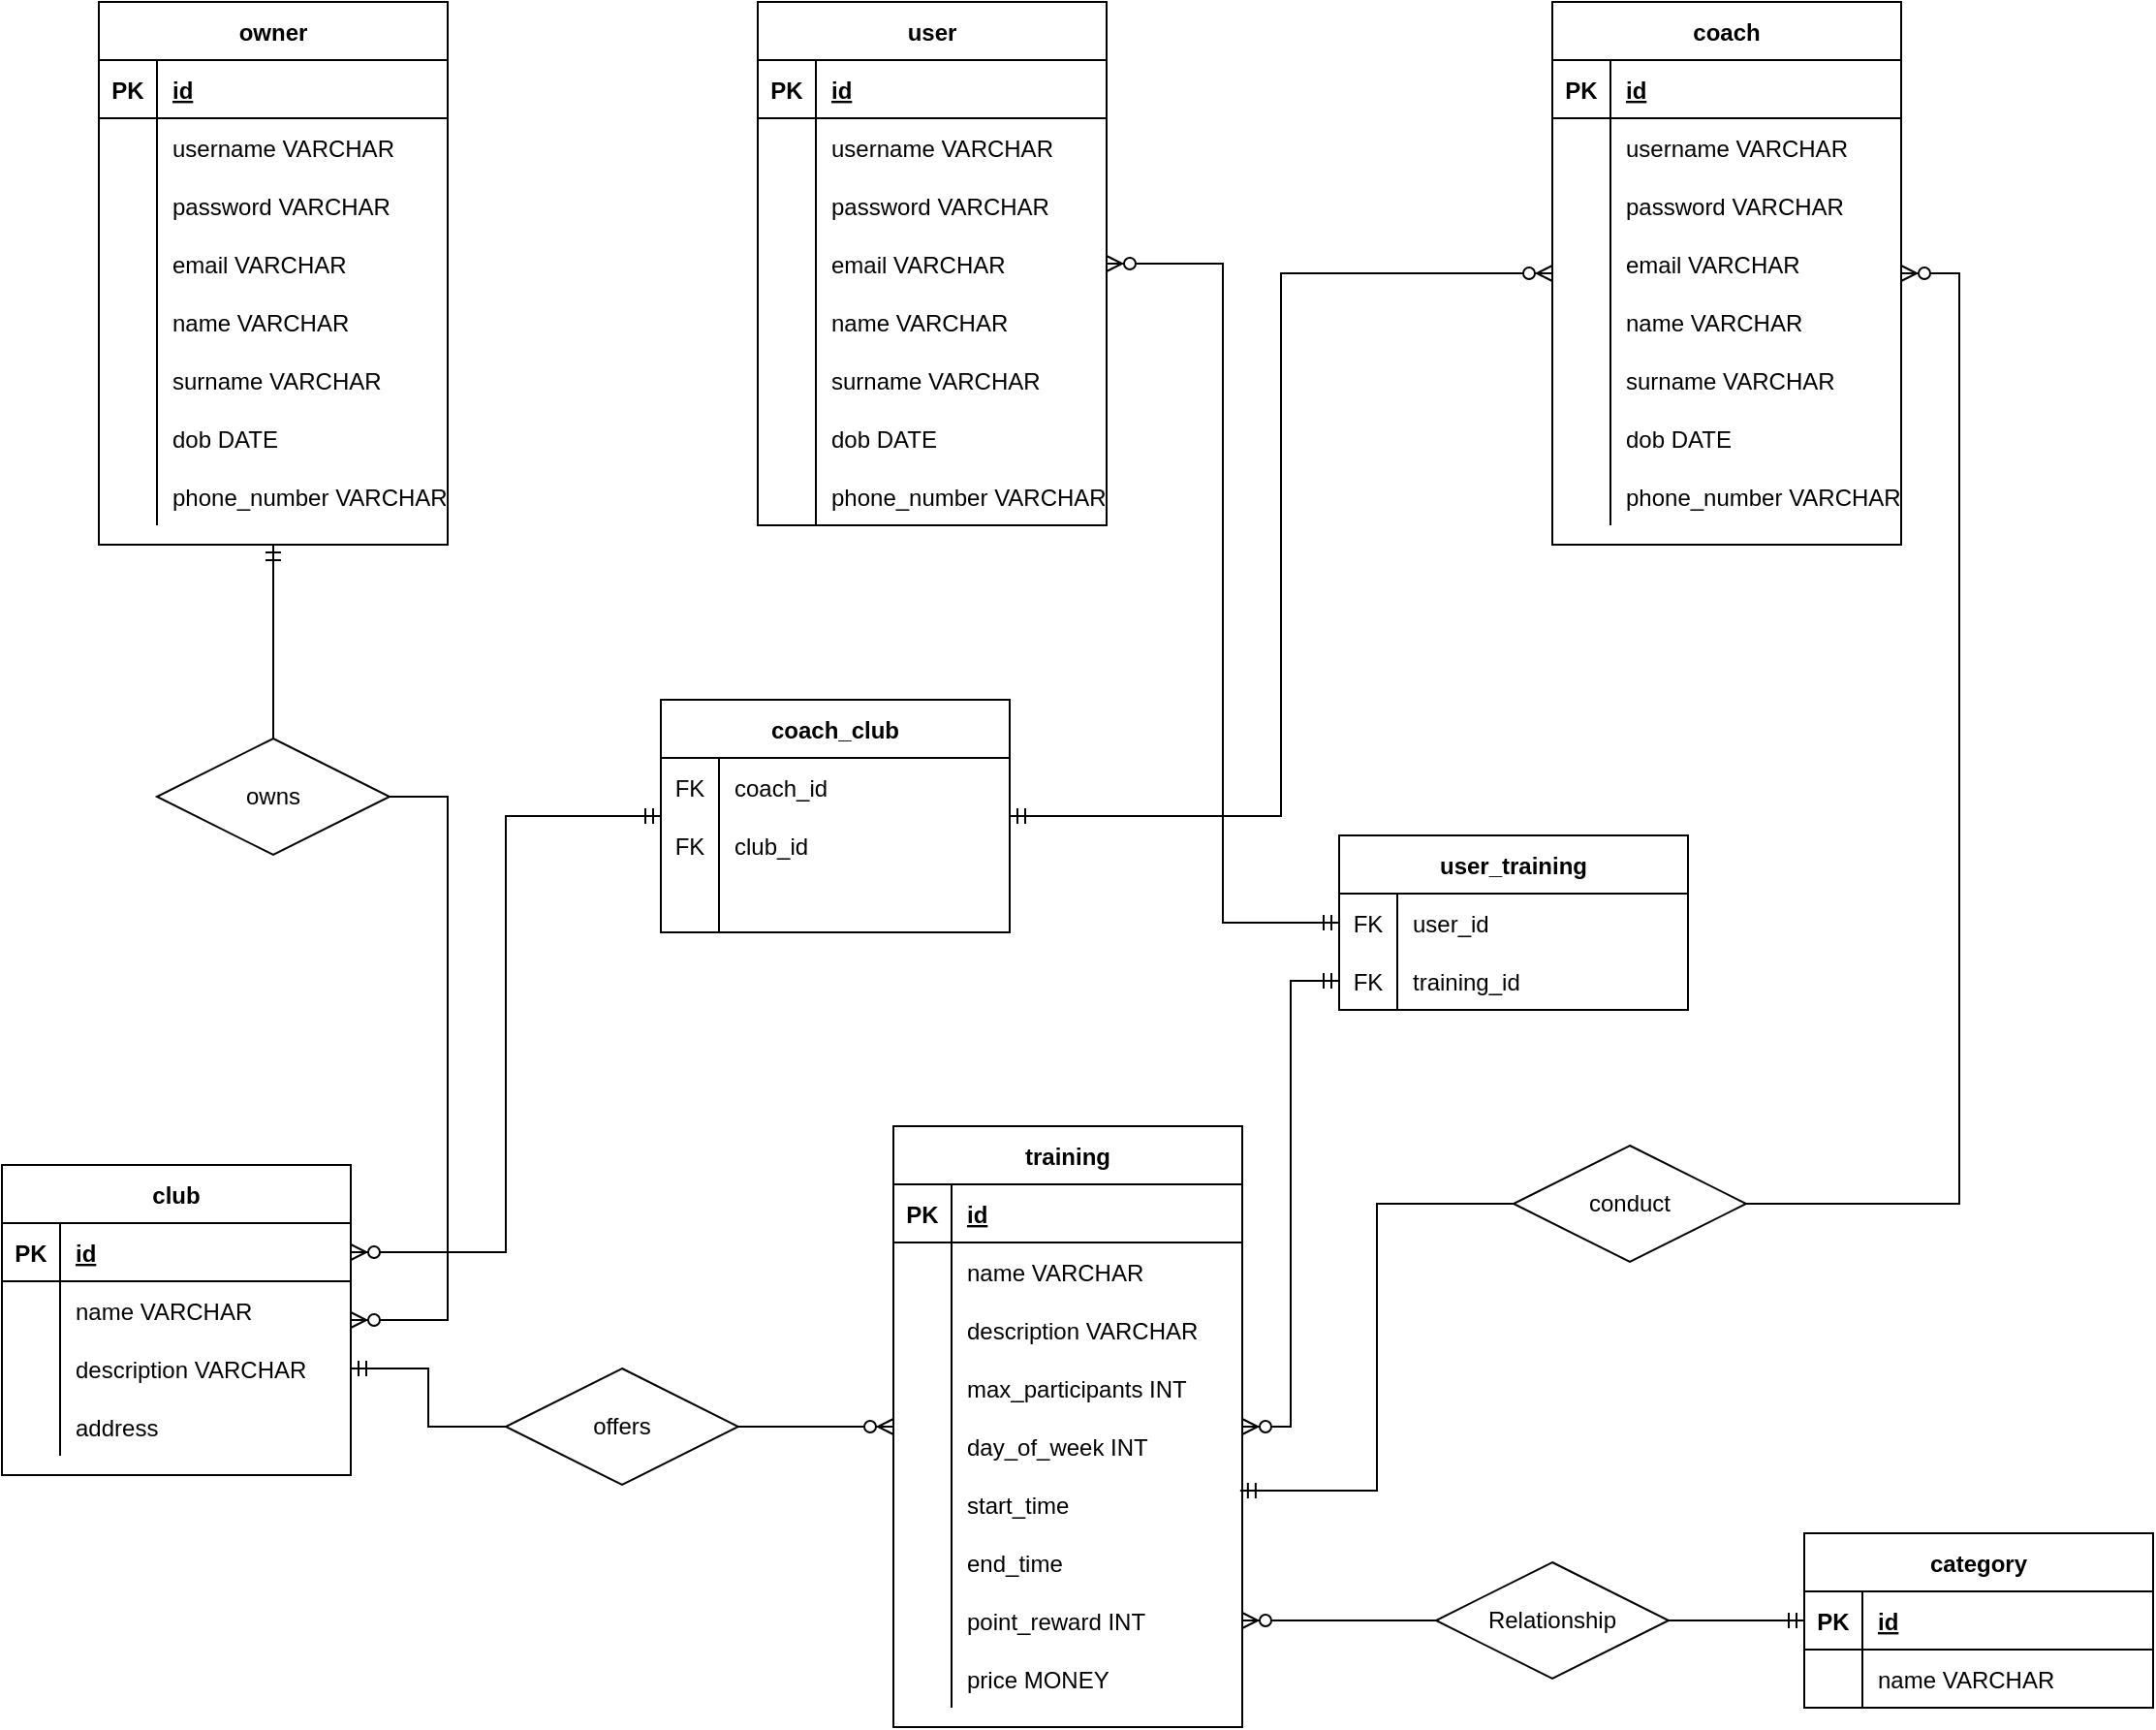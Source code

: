 <mxfile version="15.5.5" type="device"><diagram id="XT_aoFyFNikV9Ym1wOa2" name="Page-1"><mxGraphModel dx="1360" dy="777" grid="1" gridSize="10" guides="1" tooltips="1" connect="1" arrows="1" fold="1" page="1" pageScale="1" pageWidth="850" pageHeight="1100" math="0" shadow="0"><root><mxCell id="0"/><mxCell id="1" parent="0"/><mxCell id="gc47F3q2w0iBrXk4MDJG-104" value="owner" style="shape=table;startSize=30;container=1;collapsible=1;childLayout=tableLayout;fixedRows=1;rowLines=0;fontStyle=1;align=center;resizeLast=1;" parent="1" vertex="1"><mxGeometry x="190" y="100" width="180" height="280" as="geometry"/></mxCell><mxCell id="gc47F3q2w0iBrXk4MDJG-105" value="" style="shape=partialRectangle;collapsible=0;dropTarget=0;pointerEvents=0;fillColor=none;top=0;left=0;bottom=1;right=0;points=[[0,0.5],[1,0.5]];portConstraint=eastwest;" parent="gc47F3q2w0iBrXk4MDJG-104" vertex="1"><mxGeometry y="30" width="180" height="30" as="geometry"/></mxCell><mxCell id="gc47F3q2w0iBrXk4MDJG-106" value="PK" style="shape=partialRectangle;connectable=0;fillColor=none;top=0;left=0;bottom=0;right=0;fontStyle=1;overflow=hidden;" parent="gc47F3q2w0iBrXk4MDJG-105" vertex="1"><mxGeometry width="30" height="30" as="geometry"><mxRectangle width="30" height="30" as="alternateBounds"/></mxGeometry></mxCell><mxCell id="gc47F3q2w0iBrXk4MDJG-107" value="id" style="shape=partialRectangle;connectable=0;fillColor=none;top=0;left=0;bottom=0;right=0;align=left;spacingLeft=6;fontStyle=5;overflow=hidden;" parent="gc47F3q2w0iBrXk4MDJG-105" vertex="1"><mxGeometry x="30" width="150" height="30" as="geometry"><mxRectangle width="150" height="30" as="alternateBounds"/></mxGeometry></mxCell><mxCell id="gc47F3q2w0iBrXk4MDJG-108" value="" style="shape=partialRectangle;collapsible=0;dropTarget=0;pointerEvents=0;fillColor=none;top=0;left=0;bottom=0;right=0;points=[[0,0.5],[1,0.5]];portConstraint=eastwest;" parent="gc47F3q2w0iBrXk4MDJG-104" vertex="1"><mxGeometry y="60" width="180" height="30" as="geometry"/></mxCell><mxCell id="gc47F3q2w0iBrXk4MDJG-109" value="" style="shape=partialRectangle;connectable=0;fillColor=none;top=0;left=0;bottom=0;right=0;editable=1;overflow=hidden;" parent="gc47F3q2w0iBrXk4MDJG-108" vertex="1"><mxGeometry width="30" height="30" as="geometry"><mxRectangle width="30" height="30" as="alternateBounds"/></mxGeometry></mxCell><mxCell id="gc47F3q2w0iBrXk4MDJG-110" value="username VARCHAR" style="shape=partialRectangle;connectable=0;fillColor=none;top=0;left=0;bottom=0;right=0;align=left;spacingLeft=6;overflow=hidden;" parent="gc47F3q2w0iBrXk4MDJG-108" vertex="1"><mxGeometry x="30" width="150" height="30" as="geometry"><mxRectangle width="150" height="30" as="alternateBounds"/></mxGeometry></mxCell><mxCell id="gc47F3q2w0iBrXk4MDJG-111" value="" style="shape=partialRectangle;collapsible=0;dropTarget=0;pointerEvents=0;fillColor=none;top=0;left=0;bottom=0;right=0;points=[[0,0.5],[1,0.5]];portConstraint=eastwest;" parent="gc47F3q2w0iBrXk4MDJG-104" vertex="1"><mxGeometry y="90" width="180" height="30" as="geometry"/></mxCell><mxCell id="gc47F3q2w0iBrXk4MDJG-112" value="" style="shape=partialRectangle;connectable=0;fillColor=none;top=0;left=0;bottom=0;right=0;editable=1;overflow=hidden;" parent="gc47F3q2w0iBrXk4MDJG-111" vertex="1"><mxGeometry width="30" height="30" as="geometry"><mxRectangle width="30" height="30" as="alternateBounds"/></mxGeometry></mxCell><mxCell id="gc47F3q2w0iBrXk4MDJG-113" value="password VARCHAR" style="shape=partialRectangle;connectable=0;fillColor=none;top=0;left=0;bottom=0;right=0;align=left;spacingLeft=6;overflow=hidden;" parent="gc47F3q2w0iBrXk4MDJG-111" vertex="1"><mxGeometry x="30" width="150" height="30" as="geometry"><mxRectangle width="150" height="30" as="alternateBounds"/></mxGeometry></mxCell><mxCell id="gc47F3q2w0iBrXk4MDJG-114" value="" style="shape=partialRectangle;collapsible=0;dropTarget=0;pointerEvents=0;fillColor=none;top=0;left=0;bottom=0;right=0;points=[[0,0.5],[1,0.5]];portConstraint=eastwest;" parent="gc47F3q2w0iBrXk4MDJG-104" vertex="1"><mxGeometry y="120" width="180" height="30" as="geometry"/></mxCell><mxCell id="gc47F3q2w0iBrXk4MDJG-115" value="" style="shape=partialRectangle;connectable=0;fillColor=none;top=0;left=0;bottom=0;right=0;editable=1;overflow=hidden;" parent="gc47F3q2w0iBrXk4MDJG-114" vertex="1"><mxGeometry width="30" height="30" as="geometry"><mxRectangle width="30" height="30" as="alternateBounds"/></mxGeometry></mxCell><mxCell id="gc47F3q2w0iBrXk4MDJG-116" value="email VARCHAR" style="shape=partialRectangle;connectable=0;fillColor=none;top=0;left=0;bottom=0;right=0;align=left;spacingLeft=6;overflow=hidden;" parent="gc47F3q2w0iBrXk4MDJG-114" vertex="1"><mxGeometry x="30" width="150" height="30" as="geometry"><mxRectangle width="150" height="30" as="alternateBounds"/></mxGeometry></mxCell><mxCell id="gc47F3q2w0iBrXk4MDJG-121" style="shape=partialRectangle;collapsible=0;dropTarget=0;pointerEvents=0;fillColor=none;top=0;left=0;bottom=0;right=0;points=[[0,0.5],[1,0.5]];portConstraint=eastwest;" parent="gc47F3q2w0iBrXk4MDJG-104" vertex="1"><mxGeometry y="150" width="180" height="30" as="geometry"/></mxCell><mxCell id="gc47F3q2w0iBrXk4MDJG-122" style="shape=partialRectangle;connectable=0;fillColor=none;top=0;left=0;bottom=0;right=0;editable=1;overflow=hidden;" parent="gc47F3q2w0iBrXk4MDJG-121" vertex="1"><mxGeometry width="30" height="30" as="geometry"><mxRectangle width="30" height="30" as="alternateBounds"/></mxGeometry></mxCell><mxCell id="gc47F3q2w0iBrXk4MDJG-123" value="name VARCHAR" style="shape=partialRectangle;connectable=0;fillColor=none;top=0;left=0;bottom=0;right=0;align=left;spacingLeft=6;overflow=hidden;" parent="gc47F3q2w0iBrXk4MDJG-121" vertex="1"><mxGeometry x="30" width="150" height="30" as="geometry"><mxRectangle width="150" height="30" as="alternateBounds"/></mxGeometry></mxCell><mxCell id="gc47F3q2w0iBrXk4MDJG-124" style="shape=partialRectangle;collapsible=0;dropTarget=0;pointerEvents=0;fillColor=none;top=0;left=0;bottom=0;right=0;points=[[0,0.5],[1,0.5]];portConstraint=eastwest;" parent="gc47F3q2w0iBrXk4MDJG-104" vertex="1"><mxGeometry y="180" width="180" height="30" as="geometry"/></mxCell><mxCell id="gc47F3q2w0iBrXk4MDJG-125" style="shape=partialRectangle;connectable=0;fillColor=none;top=0;left=0;bottom=0;right=0;editable=1;overflow=hidden;" parent="gc47F3q2w0iBrXk4MDJG-124" vertex="1"><mxGeometry width="30" height="30" as="geometry"><mxRectangle width="30" height="30" as="alternateBounds"/></mxGeometry></mxCell><mxCell id="gc47F3q2w0iBrXk4MDJG-126" value="surname VARCHAR" style="shape=partialRectangle;connectable=0;fillColor=none;top=0;left=0;bottom=0;right=0;align=left;spacingLeft=6;overflow=hidden;" parent="gc47F3q2w0iBrXk4MDJG-124" vertex="1"><mxGeometry x="30" width="150" height="30" as="geometry"><mxRectangle width="150" height="30" as="alternateBounds"/></mxGeometry></mxCell><mxCell id="gc47F3q2w0iBrXk4MDJG-127" style="shape=partialRectangle;collapsible=0;dropTarget=0;pointerEvents=0;fillColor=none;top=0;left=0;bottom=0;right=0;points=[[0,0.5],[1,0.5]];portConstraint=eastwest;" parent="gc47F3q2w0iBrXk4MDJG-104" vertex="1"><mxGeometry y="210" width="180" height="30" as="geometry"/></mxCell><mxCell id="gc47F3q2w0iBrXk4MDJG-128" style="shape=partialRectangle;connectable=0;fillColor=none;top=0;left=0;bottom=0;right=0;editable=1;overflow=hidden;" parent="gc47F3q2w0iBrXk4MDJG-127" vertex="1"><mxGeometry width="30" height="30" as="geometry"><mxRectangle width="30" height="30" as="alternateBounds"/></mxGeometry></mxCell><mxCell id="gc47F3q2w0iBrXk4MDJG-129" value="dob DATE" style="shape=partialRectangle;connectable=0;fillColor=none;top=0;left=0;bottom=0;right=0;align=left;spacingLeft=6;overflow=hidden;" parent="gc47F3q2w0iBrXk4MDJG-127" vertex="1"><mxGeometry x="30" width="150" height="30" as="geometry"><mxRectangle width="150" height="30" as="alternateBounds"/></mxGeometry></mxCell><mxCell id="gc47F3q2w0iBrXk4MDJG-130" style="shape=partialRectangle;collapsible=0;dropTarget=0;pointerEvents=0;fillColor=none;top=0;left=0;bottom=0;right=0;points=[[0,0.5],[1,0.5]];portConstraint=eastwest;" parent="gc47F3q2w0iBrXk4MDJG-104" vertex="1"><mxGeometry y="240" width="180" height="30" as="geometry"/></mxCell><mxCell id="gc47F3q2w0iBrXk4MDJG-131" style="shape=partialRectangle;connectable=0;fillColor=none;top=0;left=0;bottom=0;right=0;editable=1;overflow=hidden;" parent="gc47F3q2w0iBrXk4MDJG-130" vertex="1"><mxGeometry width="30" height="30" as="geometry"><mxRectangle width="30" height="30" as="alternateBounds"/></mxGeometry></mxCell><mxCell id="gc47F3q2w0iBrXk4MDJG-132" value="phone_number VARCHAR" style="shape=partialRectangle;connectable=0;fillColor=none;top=0;left=0;bottom=0;right=0;align=left;spacingLeft=6;overflow=hidden;" parent="gc47F3q2w0iBrXk4MDJG-130" vertex="1"><mxGeometry x="30" width="150" height="30" as="geometry"><mxRectangle width="150" height="30" as="alternateBounds"/></mxGeometry></mxCell><mxCell id="gc47F3q2w0iBrXk4MDJG-133" value="user" style="shape=table;startSize=30;container=1;collapsible=1;childLayout=tableLayout;fixedRows=1;rowLines=0;fontStyle=1;align=center;resizeLast=1;" parent="1" vertex="1"><mxGeometry x="530" y="100" width="180" height="270" as="geometry"/></mxCell><mxCell id="gc47F3q2w0iBrXk4MDJG-134" value="" style="shape=partialRectangle;collapsible=0;dropTarget=0;pointerEvents=0;fillColor=none;top=0;left=0;bottom=1;right=0;points=[[0,0.5],[1,0.5]];portConstraint=eastwest;" parent="gc47F3q2w0iBrXk4MDJG-133" vertex="1"><mxGeometry y="30" width="180" height="30" as="geometry"/></mxCell><mxCell id="gc47F3q2w0iBrXk4MDJG-135" value="PK" style="shape=partialRectangle;connectable=0;fillColor=none;top=0;left=0;bottom=0;right=0;fontStyle=1;overflow=hidden;" parent="gc47F3q2w0iBrXk4MDJG-134" vertex="1"><mxGeometry width="30" height="30" as="geometry"><mxRectangle width="30" height="30" as="alternateBounds"/></mxGeometry></mxCell><mxCell id="gc47F3q2w0iBrXk4MDJG-136" value="id" style="shape=partialRectangle;connectable=0;fillColor=none;top=0;left=0;bottom=0;right=0;align=left;spacingLeft=6;fontStyle=5;overflow=hidden;" parent="gc47F3q2w0iBrXk4MDJG-134" vertex="1"><mxGeometry x="30" width="150" height="30" as="geometry"><mxRectangle width="150" height="30" as="alternateBounds"/></mxGeometry></mxCell><mxCell id="gc47F3q2w0iBrXk4MDJG-137" value="" style="shape=partialRectangle;collapsible=0;dropTarget=0;pointerEvents=0;fillColor=none;top=0;left=0;bottom=0;right=0;points=[[0,0.5],[1,0.5]];portConstraint=eastwest;" parent="gc47F3q2w0iBrXk4MDJG-133" vertex="1"><mxGeometry y="60" width="180" height="30" as="geometry"/></mxCell><mxCell id="gc47F3q2w0iBrXk4MDJG-138" value="" style="shape=partialRectangle;connectable=0;fillColor=none;top=0;left=0;bottom=0;right=0;editable=1;overflow=hidden;" parent="gc47F3q2w0iBrXk4MDJG-137" vertex="1"><mxGeometry width="30" height="30" as="geometry"><mxRectangle width="30" height="30" as="alternateBounds"/></mxGeometry></mxCell><mxCell id="gc47F3q2w0iBrXk4MDJG-139" value="username VARCHAR" style="shape=partialRectangle;connectable=0;fillColor=none;top=0;left=0;bottom=0;right=0;align=left;spacingLeft=6;overflow=hidden;" parent="gc47F3q2w0iBrXk4MDJG-137" vertex="1"><mxGeometry x="30" width="150" height="30" as="geometry"><mxRectangle width="150" height="30" as="alternateBounds"/></mxGeometry></mxCell><mxCell id="gc47F3q2w0iBrXk4MDJG-140" value="" style="shape=partialRectangle;collapsible=0;dropTarget=0;pointerEvents=0;fillColor=none;top=0;left=0;bottom=0;right=0;points=[[0,0.5],[1,0.5]];portConstraint=eastwest;" parent="gc47F3q2w0iBrXk4MDJG-133" vertex="1"><mxGeometry y="90" width="180" height="30" as="geometry"/></mxCell><mxCell id="gc47F3q2w0iBrXk4MDJG-141" value="" style="shape=partialRectangle;connectable=0;fillColor=none;top=0;left=0;bottom=0;right=0;editable=1;overflow=hidden;" parent="gc47F3q2w0iBrXk4MDJG-140" vertex="1"><mxGeometry width="30" height="30" as="geometry"><mxRectangle width="30" height="30" as="alternateBounds"/></mxGeometry></mxCell><mxCell id="gc47F3q2w0iBrXk4MDJG-142" value="password VARCHAR" style="shape=partialRectangle;connectable=0;fillColor=none;top=0;left=0;bottom=0;right=0;align=left;spacingLeft=6;overflow=hidden;" parent="gc47F3q2w0iBrXk4MDJG-140" vertex="1"><mxGeometry x="30" width="150" height="30" as="geometry"><mxRectangle width="150" height="30" as="alternateBounds"/></mxGeometry></mxCell><mxCell id="gc47F3q2w0iBrXk4MDJG-143" value="" style="shape=partialRectangle;collapsible=0;dropTarget=0;pointerEvents=0;fillColor=none;top=0;left=0;bottom=0;right=0;points=[[0,0.5],[1,0.5]];portConstraint=eastwest;" parent="gc47F3q2w0iBrXk4MDJG-133" vertex="1"><mxGeometry y="120" width="180" height="30" as="geometry"/></mxCell><mxCell id="gc47F3q2w0iBrXk4MDJG-144" value="" style="shape=partialRectangle;connectable=0;fillColor=none;top=0;left=0;bottom=0;right=0;editable=1;overflow=hidden;" parent="gc47F3q2w0iBrXk4MDJG-143" vertex="1"><mxGeometry width="30" height="30" as="geometry"><mxRectangle width="30" height="30" as="alternateBounds"/></mxGeometry></mxCell><mxCell id="gc47F3q2w0iBrXk4MDJG-145" value="email VARCHAR" style="shape=partialRectangle;connectable=0;fillColor=none;top=0;left=0;bottom=0;right=0;align=left;spacingLeft=6;overflow=hidden;" parent="gc47F3q2w0iBrXk4MDJG-143" vertex="1"><mxGeometry x="30" width="150" height="30" as="geometry"><mxRectangle width="150" height="30" as="alternateBounds"/></mxGeometry></mxCell><mxCell id="gc47F3q2w0iBrXk4MDJG-146" style="shape=partialRectangle;collapsible=0;dropTarget=0;pointerEvents=0;fillColor=none;top=0;left=0;bottom=0;right=0;points=[[0,0.5],[1,0.5]];portConstraint=eastwest;" parent="gc47F3q2w0iBrXk4MDJG-133" vertex="1"><mxGeometry y="150" width="180" height="30" as="geometry"/></mxCell><mxCell id="gc47F3q2w0iBrXk4MDJG-147" style="shape=partialRectangle;connectable=0;fillColor=none;top=0;left=0;bottom=0;right=0;editable=1;overflow=hidden;" parent="gc47F3q2w0iBrXk4MDJG-146" vertex="1"><mxGeometry width="30" height="30" as="geometry"><mxRectangle width="30" height="30" as="alternateBounds"/></mxGeometry></mxCell><mxCell id="gc47F3q2w0iBrXk4MDJG-148" value="name VARCHAR" style="shape=partialRectangle;connectable=0;fillColor=none;top=0;left=0;bottom=0;right=0;align=left;spacingLeft=6;overflow=hidden;" parent="gc47F3q2w0iBrXk4MDJG-146" vertex="1"><mxGeometry x="30" width="150" height="30" as="geometry"><mxRectangle width="150" height="30" as="alternateBounds"/></mxGeometry></mxCell><mxCell id="gc47F3q2w0iBrXk4MDJG-149" style="shape=partialRectangle;collapsible=0;dropTarget=0;pointerEvents=0;fillColor=none;top=0;left=0;bottom=0;right=0;points=[[0,0.5],[1,0.5]];portConstraint=eastwest;" parent="gc47F3q2w0iBrXk4MDJG-133" vertex="1"><mxGeometry y="180" width="180" height="30" as="geometry"/></mxCell><mxCell id="gc47F3q2w0iBrXk4MDJG-150" style="shape=partialRectangle;connectable=0;fillColor=none;top=0;left=0;bottom=0;right=0;editable=1;overflow=hidden;" parent="gc47F3q2w0iBrXk4MDJG-149" vertex="1"><mxGeometry width="30" height="30" as="geometry"><mxRectangle width="30" height="30" as="alternateBounds"/></mxGeometry></mxCell><mxCell id="gc47F3q2w0iBrXk4MDJG-151" value="surname VARCHAR" style="shape=partialRectangle;connectable=0;fillColor=none;top=0;left=0;bottom=0;right=0;align=left;spacingLeft=6;overflow=hidden;" parent="gc47F3q2w0iBrXk4MDJG-149" vertex="1"><mxGeometry x="30" width="150" height="30" as="geometry"><mxRectangle width="150" height="30" as="alternateBounds"/></mxGeometry></mxCell><mxCell id="gc47F3q2w0iBrXk4MDJG-152" style="shape=partialRectangle;collapsible=0;dropTarget=0;pointerEvents=0;fillColor=none;top=0;left=0;bottom=0;right=0;points=[[0,0.5],[1,0.5]];portConstraint=eastwest;" parent="gc47F3q2w0iBrXk4MDJG-133" vertex="1"><mxGeometry y="210" width="180" height="30" as="geometry"/></mxCell><mxCell id="gc47F3q2w0iBrXk4MDJG-153" style="shape=partialRectangle;connectable=0;fillColor=none;top=0;left=0;bottom=0;right=0;editable=1;overflow=hidden;" parent="gc47F3q2w0iBrXk4MDJG-152" vertex="1"><mxGeometry width="30" height="30" as="geometry"><mxRectangle width="30" height="30" as="alternateBounds"/></mxGeometry></mxCell><mxCell id="gc47F3q2w0iBrXk4MDJG-154" value="dob DATE" style="shape=partialRectangle;connectable=0;fillColor=none;top=0;left=0;bottom=0;right=0;align=left;spacingLeft=6;overflow=hidden;" parent="gc47F3q2w0iBrXk4MDJG-152" vertex="1"><mxGeometry x="30" width="150" height="30" as="geometry"><mxRectangle width="150" height="30" as="alternateBounds"/></mxGeometry></mxCell><mxCell id="gc47F3q2w0iBrXk4MDJG-155" style="shape=partialRectangle;collapsible=0;dropTarget=0;pointerEvents=0;fillColor=none;top=0;left=0;bottom=0;right=0;points=[[0,0.5],[1,0.5]];portConstraint=eastwest;" parent="gc47F3q2w0iBrXk4MDJG-133" vertex="1"><mxGeometry y="240" width="180" height="30" as="geometry"/></mxCell><mxCell id="gc47F3q2w0iBrXk4MDJG-156" style="shape=partialRectangle;connectable=0;fillColor=none;top=0;left=0;bottom=0;right=0;editable=1;overflow=hidden;" parent="gc47F3q2w0iBrXk4MDJG-155" vertex="1"><mxGeometry width="30" height="30" as="geometry"><mxRectangle width="30" height="30" as="alternateBounds"/></mxGeometry></mxCell><mxCell id="gc47F3q2w0iBrXk4MDJG-157" value="phone_number VARCHAR" style="shape=partialRectangle;connectable=0;fillColor=none;top=0;left=0;bottom=0;right=0;align=left;spacingLeft=6;overflow=hidden;" parent="gc47F3q2w0iBrXk4MDJG-155" vertex="1"><mxGeometry x="30" width="150" height="30" as="geometry"><mxRectangle width="150" height="30" as="alternateBounds"/></mxGeometry></mxCell><mxCell id="gc47F3q2w0iBrXk4MDJG-158" value="coach" style="shape=table;startSize=30;container=1;collapsible=1;childLayout=tableLayout;fixedRows=1;rowLines=0;fontStyle=1;align=center;resizeLast=1;" parent="1" vertex="1"><mxGeometry x="940" y="100" width="180" height="280" as="geometry"/></mxCell><mxCell id="gc47F3q2w0iBrXk4MDJG-159" value="" style="shape=partialRectangle;collapsible=0;dropTarget=0;pointerEvents=0;fillColor=none;top=0;left=0;bottom=1;right=0;points=[[0,0.5],[1,0.5]];portConstraint=eastwest;" parent="gc47F3q2w0iBrXk4MDJG-158" vertex="1"><mxGeometry y="30" width="180" height="30" as="geometry"/></mxCell><mxCell id="gc47F3q2w0iBrXk4MDJG-160" value="PK" style="shape=partialRectangle;connectable=0;fillColor=none;top=0;left=0;bottom=0;right=0;fontStyle=1;overflow=hidden;" parent="gc47F3q2w0iBrXk4MDJG-159" vertex="1"><mxGeometry width="30" height="30" as="geometry"><mxRectangle width="30" height="30" as="alternateBounds"/></mxGeometry></mxCell><mxCell id="gc47F3q2w0iBrXk4MDJG-161" value="id" style="shape=partialRectangle;connectable=0;fillColor=none;top=0;left=0;bottom=0;right=0;align=left;spacingLeft=6;fontStyle=5;overflow=hidden;" parent="gc47F3q2w0iBrXk4MDJG-159" vertex="1"><mxGeometry x="30" width="150" height="30" as="geometry"><mxRectangle width="150" height="30" as="alternateBounds"/></mxGeometry></mxCell><mxCell id="gc47F3q2w0iBrXk4MDJG-162" value="" style="shape=partialRectangle;collapsible=0;dropTarget=0;pointerEvents=0;fillColor=none;top=0;left=0;bottom=0;right=0;points=[[0,0.5],[1,0.5]];portConstraint=eastwest;" parent="gc47F3q2w0iBrXk4MDJG-158" vertex="1"><mxGeometry y="60" width="180" height="30" as="geometry"/></mxCell><mxCell id="gc47F3q2w0iBrXk4MDJG-163" value="" style="shape=partialRectangle;connectable=0;fillColor=none;top=0;left=0;bottom=0;right=0;editable=1;overflow=hidden;" parent="gc47F3q2w0iBrXk4MDJG-162" vertex="1"><mxGeometry width="30" height="30" as="geometry"><mxRectangle width="30" height="30" as="alternateBounds"/></mxGeometry></mxCell><mxCell id="gc47F3q2w0iBrXk4MDJG-164" value="username VARCHAR" style="shape=partialRectangle;connectable=0;fillColor=none;top=0;left=0;bottom=0;right=0;align=left;spacingLeft=6;overflow=hidden;" parent="gc47F3q2w0iBrXk4MDJG-162" vertex="1"><mxGeometry x="30" width="150" height="30" as="geometry"><mxRectangle width="150" height="30" as="alternateBounds"/></mxGeometry></mxCell><mxCell id="gc47F3q2w0iBrXk4MDJG-165" value="" style="shape=partialRectangle;collapsible=0;dropTarget=0;pointerEvents=0;fillColor=none;top=0;left=0;bottom=0;right=0;points=[[0,0.5],[1,0.5]];portConstraint=eastwest;" parent="gc47F3q2w0iBrXk4MDJG-158" vertex="1"><mxGeometry y="90" width="180" height="30" as="geometry"/></mxCell><mxCell id="gc47F3q2w0iBrXk4MDJG-166" value="" style="shape=partialRectangle;connectable=0;fillColor=none;top=0;left=0;bottom=0;right=0;editable=1;overflow=hidden;" parent="gc47F3q2w0iBrXk4MDJG-165" vertex="1"><mxGeometry width="30" height="30" as="geometry"><mxRectangle width="30" height="30" as="alternateBounds"/></mxGeometry></mxCell><mxCell id="gc47F3q2w0iBrXk4MDJG-167" value="password VARCHAR" style="shape=partialRectangle;connectable=0;fillColor=none;top=0;left=0;bottom=0;right=0;align=left;spacingLeft=6;overflow=hidden;" parent="gc47F3q2w0iBrXk4MDJG-165" vertex="1"><mxGeometry x="30" width="150" height="30" as="geometry"><mxRectangle width="150" height="30" as="alternateBounds"/></mxGeometry></mxCell><mxCell id="gc47F3q2w0iBrXk4MDJG-168" value="" style="shape=partialRectangle;collapsible=0;dropTarget=0;pointerEvents=0;fillColor=none;top=0;left=0;bottom=0;right=0;points=[[0,0.5],[1,0.5]];portConstraint=eastwest;" parent="gc47F3q2w0iBrXk4MDJG-158" vertex="1"><mxGeometry y="120" width="180" height="30" as="geometry"/></mxCell><mxCell id="gc47F3q2w0iBrXk4MDJG-169" value="" style="shape=partialRectangle;connectable=0;fillColor=none;top=0;left=0;bottom=0;right=0;editable=1;overflow=hidden;" parent="gc47F3q2w0iBrXk4MDJG-168" vertex="1"><mxGeometry width="30" height="30" as="geometry"><mxRectangle width="30" height="30" as="alternateBounds"/></mxGeometry></mxCell><mxCell id="gc47F3q2w0iBrXk4MDJG-170" value="email VARCHAR" style="shape=partialRectangle;connectable=0;fillColor=none;top=0;left=0;bottom=0;right=0;align=left;spacingLeft=6;overflow=hidden;" parent="gc47F3q2w0iBrXk4MDJG-168" vertex="1"><mxGeometry x="30" width="150" height="30" as="geometry"><mxRectangle width="150" height="30" as="alternateBounds"/></mxGeometry></mxCell><mxCell id="gc47F3q2w0iBrXk4MDJG-171" style="shape=partialRectangle;collapsible=0;dropTarget=0;pointerEvents=0;fillColor=none;top=0;left=0;bottom=0;right=0;points=[[0,0.5],[1,0.5]];portConstraint=eastwest;" parent="gc47F3q2w0iBrXk4MDJG-158" vertex="1"><mxGeometry y="150" width="180" height="30" as="geometry"/></mxCell><mxCell id="gc47F3q2w0iBrXk4MDJG-172" style="shape=partialRectangle;connectable=0;fillColor=none;top=0;left=0;bottom=0;right=0;editable=1;overflow=hidden;" parent="gc47F3q2w0iBrXk4MDJG-171" vertex="1"><mxGeometry width="30" height="30" as="geometry"><mxRectangle width="30" height="30" as="alternateBounds"/></mxGeometry></mxCell><mxCell id="gc47F3q2w0iBrXk4MDJG-173" value="name VARCHAR" style="shape=partialRectangle;connectable=0;fillColor=none;top=0;left=0;bottom=0;right=0;align=left;spacingLeft=6;overflow=hidden;" parent="gc47F3q2w0iBrXk4MDJG-171" vertex="1"><mxGeometry x="30" width="150" height="30" as="geometry"><mxRectangle width="150" height="30" as="alternateBounds"/></mxGeometry></mxCell><mxCell id="gc47F3q2w0iBrXk4MDJG-174" style="shape=partialRectangle;collapsible=0;dropTarget=0;pointerEvents=0;fillColor=none;top=0;left=0;bottom=0;right=0;points=[[0,0.5],[1,0.5]];portConstraint=eastwest;" parent="gc47F3q2w0iBrXk4MDJG-158" vertex="1"><mxGeometry y="180" width="180" height="30" as="geometry"/></mxCell><mxCell id="gc47F3q2w0iBrXk4MDJG-175" style="shape=partialRectangle;connectable=0;fillColor=none;top=0;left=0;bottom=0;right=0;editable=1;overflow=hidden;" parent="gc47F3q2w0iBrXk4MDJG-174" vertex="1"><mxGeometry width="30" height="30" as="geometry"><mxRectangle width="30" height="30" as="alternateBounds"/></mxGeometry></mxCell><mxCell id="gc47F3q2w0iBrXk4MDJG-176" value="surname VARCHAR" style="shape=partialRectangle;connectable=0;fillColor=none;top=0;left=0;bottom=0;right=0;align=left;spacingLeft=6;overflow=hidden;" parent="gc47F3q2w0iBrXk4MDJG-174" vertex="1"><mxGeometry x="30" width="150" height="30" as="geometry"><mxRectangle width="150" height="30" as="alternateBounds"/></mxGeometry></mxCell><mxCell id="gc47F3q2w0iBrXk4MDJG-177" style="shape=partialRectangle;collapsible=0;dropTarget=0;pointerEvents=0;fillColor=none;top=0;left=0;bottom=0;right=0;points=[[0,0.5],[1,0.5]];portConstraint=eastwest;" parent="gc47F3q2w0iBrXk4MDJG-158" vertex="1"><mxGeometry y="210" width="180" height="30" as="geometry"/></mxCell><mxCell id="gc47F3q2w0iBrXk4MDJG-178" style="shape=partialRectangle;connectable=0;fillColor=none;top=0;left=0;bottom=0;right=0;editable=1;overflow=hidden;" parent="gc47F3q2w0iBrXk4MDJG-177" vertex="1"><mxGeometry width="30" height="30" as="geometry"><mxRectangle width="30" height="30" as="alternateBounds"/></mxGeometry></mxCell><mxCell id="gc47F3q2w0iBrXk4MDJG-179" value="dob DATE" style="shape=partialRectangle;connectable=0;fillColor=none;top=0;left=0;bottom=0;right=0;align=left;spacingLeft=6;overflow=hidden;" parent="gc47F3q2w0iBrXk4MDJG-177" vertex="1"><mxGeometry x="30" width="150" height="30" as="geometry"><mxRectangle width="150" height="30" as="alternateBounds"/></mxGeometry></mxCell><mxCell id="gc47F3q2w0iBrXk4MDJG-180" style="shape=partialRectangle;collapsible=0;dropTarget=0;pointerEvents=0;fillColor=none;top=0;left=0;bottom=0;right=0;points=[[0,0.5],[1,0.5]];portConstraint=eastwest;" parent="gc47F3q2w0iBrXk4MDJG-158" vertex="1"><mxGeometry y="240" width="180" height="30" as="geometry"/></mxCell><mxCell id="gc47F3q2w0iBrXk4MDJG-181" style="shape=partialRectangle;connectable=0;fillColor=none;top=0;left=0;bottom=0;right=0;editable=1;overflow=hidden;" parent="gc47F3q2w0iBrXk4MDJG-180" vertex="1"><mxGeometry width="30" height="30" as="geometry"><mxRectangle width="30" height="30" as="alternateBounds"/></mxGeometry></mxCell><mxCell id="gc47F3q2w0iBrXk4MDJG-182" value="phone_number VARCHAR" style="shape=partialRectangle;connectable=0;fillColor=none;top=0;left=0;bottom=0;right=0;align=left;spacingLeft=6;overflow=hidden;" parent="gc47F3q2w0iBrXk4MDJG-180" vertex="1"><mxGeometry x="30" width="150" height="30" as="geometry"><mxRectangle width="150" height="30" as="alternateBounds"/></mxGeometry></mxCell><mxCell id="gc47F3q2w0iBrXk4MDJG-183" value="club" style="shape=table;startSize=30;container=1;collapsible=1;childLayout=tableLayout;fixedRows=1;rowLines=0;fontStyle=1;align=center;resizeLast=1;" parent="1" vertex="1"><mxGeometry x="140" y="700" width="180" height="160" as="geometry"/></mxCell><mxCell id="gc47F3q2w0iBrXk4MDJG-184" value="" style="shape=partialRectangle;collapsible=0;dropTarget=0;pointerEvents=0;fillColor=none;top=0;left=0;bottom=1;right=0;points=[[0,0.5],[1,0.5]];portConstraint=eastwest;" parent="gc47F3q2w0iBrXk4MDJG-183" vertex="1"><mxGeometry y="30" width="180" height="30" as="geometry"/></mxCell><mxCell id="gc47F3q2w0iBrXk4MDJG-185" value="PK" style="shape=partialRectangle;connectable=0;fillColor=none;top=0;left=0;bottom=0;right=0;fontStyle=1;overflow=hidden;" parent="gc47F3q2w0iBrXk4MDJG-184" vertex="1"><mxGeometry width="30" height="30" as="geometry"><mxRectangle width="30" height="30" as="alternateBounds"/></mxGeometry></mxCell><mxCell id="gc47F3q2w0iBrXk4MDJG-186" value="id" style="shape=partialRectangle;connectable=0;fillColor=none;top=0;left=0;bottom=0;right=0;align=left;spacingLeft=6;fontStyle=5;overflow=hidden;" parent="gc47F3q2w0iBrXk4MDJG-184" vertex="1"><mxGeometry x="30" width="150" height="30" as="geometry"><mxRectangle width="150" height="30" as="alternateBounds"/></mxGeometry></mxCell><mxCell id="gc47F3q2w0iBrXk4MDJG-187" value="" style="shape=partialRectangle;collapsible=0;dropTarget=0;pointerEvents=0;fillColor=none;top=0;left=0;bottom=0;right=0;points=[[0,0.5],[1,0.5]];portConstraint=eastwest;" parent="gc47F3q2w0iBrXk4MDJG-183" vertex="1"><mxGeometry y="60" width="180" height="30" as="geometry"/></mxCell><mxCell id="gc47F3q2w0iBrXk4MDJG-188" value="" style="shape=partialRectangle;connectable=0;fillColor=none;top=0;left=0;bottom=0;right=0;editable=1;overflow=hidden;" parent="gc47F3q2w0iBrXk4MDJG-187" vertex="1"><mxGeometry width="30" height="30" as="geometry"><mxRectangle width="30" height="30" as="alternateBounds"/></mxGeometry></mxCell><mxCell id="gc47F3q2w0iBrXk4MDJG-189" value="name VARCHAR" style="shape=partialRectangle;connectable=0;fillColor=none;top=0;left=0;bottom=0;right=0;align=left;spacingLeft=6;overflow=hidden;" parent="gc47F3q2w0iBrXk4MDJG-187" vertex="1"><mxGeometry x="30" width="150" height="30" as="geometry"><mxRectangle width="150" height="30" as="alternateBounds"/></mxGeometry></mxCell><mxCell id="gc47F3q2w0iBrXk4MDJG-190" value="" style="shape=partialRectangle;collapsible=0;dropTarget=0;pointerEvents=0;fillColor=none;top=0;left=0;bottom=0;right=0;points=[[0,0.5],[1,0.5]];portConstraint=eastwest;" parent="gc47F3q2w0iBrXk4MDJG-183" vertex="1"><mxGeometry y="90" width="180" height="30" as="geometry"/></mxCell><mxCell id="gc47F3q2w0iBrXk4MDJG-191" value="" style="shape=partialRectangle;connectable=0;fillColor=none;top=0;left=0;bottom=0;right=0;editable=1;overflow=hidden;" parent="gc47F3q2w0iBrXk4MDJG-190" vertex="1"><mxGeometry width="30" height="30" as="geometry"><mxRectangle width="30" height="30" as="alternateBounds"/></mxGeometry></mxCell><mxCell id="gc47F3q2w0iBrXk4MDJG-192" value="description VARCHAR" style="shape=partialRectangle;connectable=0;fillColor=none;top=0;left=0;bottom=0;right=0;align=left;spacingLeft=6;overflow=hidden;" parent="gc47F3q2w0iBrXk4MDJG-190" vertex="1"><mxGeometry x="30" width="150" height="30" as="geometry"><mxRectangle width="150" height="30" as="alternateBounds"/></mxGeometry></mxCell><mxCell id="gc47F3q2w0iBrXk4MDJG-193" value="" style="shape=partialRectangle;collapsible=0;dropTarget=0;pointerEvents=0;fillColor=none;top=0;left=0;bottom=0;right=0;points=[[0,0.5],[1,0.5]];portConstraint=eastwest;" parent="gc47F3q2w0iBrXk4MDJG-183" vertex="1"><mxGeometry y="120" width="180" height="30" as="geometry"/></mxCell><mxCell id="gc47F3q2w0iBrXk4MDJG-194" value="" style="shape=partialRectangle;connectable=0;fillColor=none;top=0;left=0;bottom=0;right=0;editable=1;overflow=hidden;" parent="gc47F3q2w0iBrXk4MDJG-193" vertex="1"><mxGeometry width="30" height="30" as="geometry"><mxRectangle width="30" height="30" as="alternateBounds"/></mxGeometry></mxCell><mxCell id="gc47F3q2w0iBrXk4MDJG-195" value="address" style="shape=partialRectangle;connectable=0;fillColor=none;top=0;left=0;bottom=0;right=0;align=left;spacingLeft=6;overflow=hidden;" parent="gc47F3q2w0iBrXk4MDJG-193" vertex="1"><mxGeometry x="30" width="150" height="30" as="geometry"><mxRectangle width="150" height="30" as="alternateBounds"/></mxGeometry></mxCell><mxCell id="gc47F3q2w0iBrXk4MDJG-196" value="owns" style="shape=rhombus;perimeter=rhombusPerimeter;whiteSpace=wrap;html=1;align=center;" parent="1" vertex="1"><mxGeometry x="220" y="480" width="120" height="60" as="geometry"/></mxCell><mxCell id="gc47F3q2w0iBrXk4MDJG-198" value="" style="edgeStyle=entityRelationEdgeStyle;fontSize=12;html=1;endArrow=ERzeroToMany;endFill=1;rounded=0;" parent="1" source="gc47F3q2w0iBrXk4MDJG-196" target="gc47F3q2w0iBrXk4MDJG-183" edge="1"><mxGeometry width="100" height="100" relative="1" as="geometry"><mxPoint x="580" y="560" as="sourcePoint"/><mxPoint x="680" y="460" as="targetPoint"/></mxGeometry></mxCell><mxCell id="gc47F3q2w0iBrXk4MDJG-202" value="training" style="shape=table;startSize=30;container=1;collapsible=1;childLayout=tableLayout;fixedRows=1;rowLines=0;fontStyle=1;align=center;resizeLast=1;" parent="1" vertex="1"><mxGeometry x="600" y="680" width="180" height="310" as="geometry"/></mxCell><mxCell id="gc47F3q2w0iBrXk4MDJG-203" value="" style="shape=partialRectangle;collapsible=0;dropTarget=0;pointerEvents=0;fillColor=none;top=0;left=0;bottom=1;right=0;points=[[0,0.5],[1,0.5]];portConstraint=eastwest;" parent="gc47F3q2w0iBrXk4MDJG-202" vertex="1"><mxGeometry y="30" width="180" height="30" as="geometry"/></mxCell><mxCell id="gc47F3q2w0iBrXk4MDJG-204" value="PK" style="shape=partialRectangle;connectable=0;fillColor=none;top=0;left=0;bottom=0;right=0;fontStyle=1;overflow=hidden;" parent="gc47F3q2w0iBrXk4MDJG-203" vertex="1"><mxGeometry width="30" height="30" as="geometry"><mxRectangle width="30" height="30" as="alternateBounds"/></mxGeometry></mxCell><mxCell id="gc47F3q2w0iBrXk4MDJG-205" value="id" style="shape=partialRectangle;connectable=0;fillColor=none;top=0;left=0;bottom=0;right=0;align=left;spacingLeft=6;fontStyle=5;overflow=hidden;" parent="gc47F3q2w0iBrXk4MDJG-203" vertex="1"><mxGeometry x="30" width="150" height="30" as="geometry"><mxRectangle width="150" height="30" as="alternateBounds"/></mxGeometry></mxCell><mxCell id="gc47F3q2w0iBrXk4MDJG-206" value="" style="shape=partialRectangle;collapsible=0;dropTarget=0;pointerEvents=0;fillColor=none;top=0;left=0;bottom=0;right=0;points=[[0,0.5],[1,0.5]];portConstraint=eastwest;" parent="gc47F3q2w0iBrXk4MDJG-202" vertex="1"><mxGeometry y="60" width="180" height="30" as="geometry"/></mxCell><mxCell id="gc47F3q2w0iBrXk4MDJG-207" value="" style="shape=partialRectangle;connectable=0;fillColor=none;top=0;left=0;bottom=0;right=0;editable=1;overflow=hidden;" parent="gc47F3q2w0iBrXk4MDJG-206" vertex="1"><mxGeometry width="30" height="30" as="geometry"><mxRectangle width="30" height="30" as="alternateBounds"/></mxGeometry></mxCell><mxCell id="gc47F3q2w0iBrXk4MDJG-208" value="name VARCHAR" style="shape=partialRectangle;connectable=0;fillColor=none;top=0;left=0;bottom=0;right=0;align=left;spacingLeft=6;overflow=hidden;" parent="gc47F3q2w0iBrXk4MDJG-206" vertex="1"><mxGeometry x="30" width="150" height="30" as="geometry"><mxRectangle width="150" height="30" as="alternateBounds"/></mxGeometry></mxCell><mxCell id="gc47F3q2w0iBrXk4MDJG-209" value="" style="shape=partialRectangle;collapsible=0;dropTarget=0;pointerEvents=0;fillColor=none;top=0;left=0;bottom=0;right=0;points=[[0,0.5],[1,0.5]];portConstraint=eastwest;" parent="gc47F3q2w0iBrXk4MDJG-202" vertex="1"><mxGeometry y="90" width="180" height="30" as="geometry"/></mxCell><mxCell id="gc47F3q2w0iBrXk4MDJG-210" value="" style="shape=partialRectangle;connectable=0;fillColor=none;top=0;left=0;bottom=0;right=0;editable=1;overflow=hidden;" parent="gc47F3q2w0iBrXk4MDJG-209" vertex="1"><mxGeometry width="30" height="30" as="geometry"><mxRectangle width="30" height="30" as="alternateBounds"/></mxGeometry></mxCell><mxCell id="gc47F3q2w0iBrXk4MDJG-211" value="description VARCHAR" style="shape=partialRectangle;connectable=0;fillColor=none;top=0;left=0;bottom=0;right=0;align=left;spacingLeft=6;overflow=hidden;" parent="gc47F3q2w0iBrXk4MDJG-209" vertex="1"><mxGeometry x="30" width="150" height="30" as="geometry"><mxRectangle width="150" height="30" as="alternateBounds"/></mxGeometry></mxCell><mxCell id="gc47F3q2w0iBrXk4MDJG-212" value="" style="shape=partialRectangle;collapsible=0;dropTarget=0;pointerEvents=0;fillColor=none;top=0;left=0;bottom=0;right=0;points=[[0,0.5],[1,0.5]];portConstraint=eastwest;" parent="gc47F3q2w0iBrXk4MDJG-202" vertex="1"><mxGeometry y="120" width="180" height="30" as="geometry"/></mxCell><mxCell id="gc47F3q2w0iBrXk4MDJG-213" value="" style="shape=partialRectangle;connectable=0;fillColor=none;top=0;left=0;bottom=0;right=0;editable=1;overflow=hidden;" parent="gc47F3q2w0iBrXk4MDJG-212" vertex="1"><mxGeometry width="30" height="30" as="geometry"><mxRectangle width="30" height="30" as="alternateBounds"/></mxGeometry></mxCell><mxCell id="gc47F3q2w0iBrXk4MDJG-214" value="max_participants INT" style="shape=partialRectangle;connectable=0;fillColor=none;top=0;left=0;bottom=0;right=0;align=left;spacingLeft=6;overflow=hidden;" parent="gc47F3q2w0iBrXk4MDJG-212" vertex="1"><mxGeometry x="30" width="150" height="30" as="geometry"><mxRectangle width="150" height="30" as="alternateBounds"/></mxGeometry></mxCell><mxCell id="gc47F3q2w0iBrXk4MDJG-215" style="shape=partialRectangle;collapsible=0;dropTarget=0;pointerEvents=0;fillColor=none;top=0;left=0;bottom=0;right=0;points=[[0,0.5],[1,0.5]];portConstraint=eastwest;" parent="gc47F3q2w0iBrXk4MDJG-202" vertex="1"><mxGeometry y="150" width="180" height="30" as="geometry"/></mxCell><mxCell id="gc47F3q2w0iBrXk4MDJG-216" style="shape=partialRectangle;connectable=0;fillColor=none;top=0;left=0;bottom=0;right=0;editable=1;overflow=hidden;" parent="gc47F3q2w0iBrXk4MDJG-215" vertex="1"><mxGeometry width="30" height="30" as="geometry"><mxRectangle width="30" height="30" as="alternateBounds"/></mxGeometry></mxCell><mxCell id="gc47F3q2w0iBrXk4MDJG-217" value="day_of_week INT" style="shape=partialRectangle;connectable=0;fillColor=none;top=0;left=0;bottom=0;right=0;align=left;spacingLeft=6;overflow=hidden;" parent="gc47F3q2w0iBrXk4MDJG-215" vertex="1"><mxGeometry x="30" width="150" height="30" as="geometry"><mxRectangle width="150" height="30" as="alternateBounds"/></mxGeometry></mxCell><mxCell id="gc47F3q2w0iBrXk4MDJG-218" style="shape=partialRectangle;collapsible=0;dropTarget=0;pointerEvents=0;fillColor=none;top=0;left=0;bottom=0;right=0;points=[[0,0.5],[1,0.5]];portConstraint=eastwest;" parent="gc47F3q2w0iBrXk4MDJG-202" vertex="1"><mxGeometry y="180" width="180" height="30" as="geometry"/></mxCell><mxCell id="gc47F3q2w0iBrXk4MDJG-219" style="shape=partialRectangle;connectable=0;fillColor=none;top=0;left=0;bottom=0;right=0;editable=1;overflow=hidden;" parent="gc47F3q2w0iBrXk4MDJG-218" vertex="1"><mxGeometry width="30" height="30" as="geometry"><mxRectangle width="30" height="30" as="alternateBounds"/></mxGeometry></mxCell><mxCell id="gc47F3q2w0iBrXk4MDJG-220" value="start_time" style="shape=partialRectangle;connectable=0;fillColor=none;top=0;left=0;bottom=0;right=0;align=left;spacingLeft=6;overflow=hidden;" parent="gc47F3q2w0iBrXk4MDJG-218" vertex="1"><mxGeometry x="30" width="150" height="30" as="geometry"><mxRectangle width="150" height="30" as="alternateBounds"/></mxGeometry></mxCell><mxCell id="gc47F3q2w0iBrXk4MDJG-221" style="shape=partialRectangle;collapsible=0;dropTarget=0;pointerEvents=0;fillColor=none;top=0;left=0;bottom=0;right=0;points=[[0,0.5],[1,0.5]];portConstraint=eastwest;" parent="gc47F3q2w0iBrXk4MDJG-202" vertex="1"><mxGeometry y="210" width="180" height="30" as="geometry"/></mxCell><mxCell id="gc47F3q2w0iBrXk4MDJG-222" style="shape=partialRectangle;connectable=0;fillColor=none;top=0;left=0;bottom=0;right=0;editable=1;overflow=hidden;" parent="gc47F3q2w0iBrXk4MDJG-221" vertex="1"><mxGeometry width="30" height="30" as="geometry"><mxRectangle width="30" height="30" as="alternateBounds"/></mxGeometry></mxCell><mxCell id="gc47F3q2w0iBrXk4MDJG-223" value="end_time" style="shape=partialRectangle;connectable=0;fillColor=none;top=0;left=0;bottom=0;right=0;align=left;spacingLeft=6;overflow=hidden;" parent="gc47F3q2w0iBrXk4MDJG-221" vertex="1"><mxGeometry x="30" width="150" height="30" as="geometry"><mxRectangle width="150" height="30" as="alternateBounds"/></mxGeometry></mxCell><mxCell id="gc47F3q2w0iBrXk4MDJG-235" style="shape=partialRectangle;collapsible=0;dropTarget=0;pointerEvents=0;fillColor=none;top=0;left=0;bottom=0;right=0;points=[[0,0.5],[1,0.5]];portConstraint=eastwest;" parent="gc47F3q2w0iBrXk4MDJG-202" vertex="1"><mxGeometry y="240" width="180" height="30" as="geometry"/></mxCell><mxCell id="gc47F3q2w0iBrXk4MDJG-236" style="shape=partialRectangle;connectable=0;fillColor=none;top=0;left=0;bottom=0;right=0;editable=1;overflow=hidden;" parent="gc47F3q2w0iBrXk4MDJG-235" vertex="1"><mxGeometry width="30" height="30" as="geometry"><mxRectangle width="30" height="30" as="alternateBounds"/></mxGeometry></mxCell><mxCell id="gc47F3q2w0iBrXk4MDJG-237" value="point_reward INT" style="shape=partialRectangle;connectable=0;fillColor=none;top=0;left=0;bottom=0;right=0;align=left;spacingLeft=6;overflow=hidden;" parent="gc47F3q2w0iBrXk4MDJG-235" vertex="1"><mxGeometry x="30" width="150" height="30" as="geometry"><mxRectangle width="150" height="30" as="alternateBounds"/></mxGeometry></mxCell><mxCell id="gc47F3q2w0iBrXk4MDJG-241" style="shape=partialRectangle;collapsible=0;dropTarget=0;pointerEvents=0;fillColor=none;top=0;left=0;bottom=0;right=0;points=[[0,0.5],[1,0.5]];portConstraint=eastwest;" parent="gc47F3q2w0iBrXk4MDJG-202" vertex="1"><mxGeometry y="270" width="180" height="30" as="geometry"/></mxCell><mxCell id="gc47F3q2w0iBrXk4MDJG-242" style="shape=partialRectangle;connectable=0;fillColor=none;top=0;left=0;bottom=0;right=0;editable=1;overflow=hidden;" parent="gc47F3q2w0iBrXk4MDJG-241" vertex="1"><mxGeometry width="30" height="30" as="geometry"><mxRectangle width="30" height="30" as="alternateBounds"/></mxGeometry></mxCell><mxCell id="gc47F3q2w0iBrXk4MDJG-243" value="price MONEY" style="shape=partialRectangle;connectable=0;fillColor=none;top=0;left=0;bottom=0;right=0;align=left;spacingLeft=6;overflow=hidden;" parent="gc47F3q2w0iBrXk4MDJG-241" vertex="1"><mxGeometry x="30" width="150" height="30" as="geometry"><mxRectangle width="150" height="30" as="alternateBounds"/></mxGeometry></mxCell><mxCell id="gc47F3q2w0iBrXk4MDJG-225" value="" style="fontSize=12;html=1;endArrow=ERmandOne;rounded=0;exitX=0.5;exitY=0;exitDx=0;exitDy=0;entryX=0.5;entryY=1;entryDx=0;entryDy=0;" parent="1" source="gc47F3q2w0iBrXk4MDJG-196" target="gc47F3q2w0iBrXk4MDJG-104" edge="1"><mxGeometry width="100" height="100" relative="1" as="geometry"><mxPoint x="350" y="450" as="sourcePoint"/><mxPoint x="450" y="350" as="targetPoint"/></mxGeometry></mxCell><mxCell id="gc47F3q2w0iBrXk4MDJG-228" value="conduct" style="shape=rhombus;perimeter=rhombusPerimeter;whiteSpace=wrap;html=1;align=center;" parent="1" vertex="1"><mxGeometry x="920" y="690" width="120" height="60" as="geometry"/></mxCell><mxCell id="gc47F3q2w0iBrXk4MDJG-230" value="" style="edgeStyle=entityRelationEdgeStyle;fontSize=12;html=1;endArrow=ERzeroToMany;endFill=1;rounded=0;" parent="1" source="gc47F3q2w0iBrXk4MDJG-228" target="gc47F3q2w0iBrXk4MDJG-158" edge="1"><mxGeometry width="100" height="100" relative="1" as="geometry"><mxPoint x="930" y="510" as="sourcePoint"/><mxPoint x="1030" y="410" as="targetPoint"/></mxGeometry></mxCell><mxCell id="gc47F3q2w0iBrXk4MDJG-231" value="" style="edgeStyle=elbowEdgeStyle;fontSize=12;html=1;endArrow=ERmandOne;rounded=0;entryX=0.994;entryY=0.267;entryDx=0;entryDy=0;entryPerimeter=0;" parent="1" source="gc47F3q2w0iBrXk4MDJG-228" target="gc47F3q2w0iBrXk4MDJG-218" edge="1"><mxGeometry width="100" height="100" relative="1" as="geometry"><mxPoint x="1100" y="880" as="sourcePoint"/><mxPoint x="1020" y="600" as="targetPoint"/></mxGeometry></mxCell><mxCell id="gc47F3q2w0iBrXk4MDJG-232" value="offers" style="shape=rhombus;perimeter=rhombusPerimeter;whiteSpace=wrap;html=1;align=center;" parent="1" vertex="1"><mxGeometry x="400" y="805" width="120" height="60" as="geometry"/></mxCell><mxCell id="gc47F3q2w0iBrXk4MDJG-233" value="" style="edgeStyle=entityRelationEdgeStyle;fontSize=12;html=1;endArrow=ERzeroToMany;endFill=1;rounded=0;" parent="1" source="gc47F3q2w0iBrXk4MDJG-232" target="gc47F3q2w0iBrXk4MDJG-202" edge="1"><mxGeometry width="100" height="100" relative="1" as="geometry"><mxPoint x="580" y="650" as="sourcePoint"/><mxPoint x="680" y="550" as="targetPoint"/></mxGeometry></mxCell><mxCell id="gc47F3q2w0iBrXk4MDJG-234" value="" style="edgeStyle=orthogonalEdgeStyle;fontSize=12;html=1;endArrow=ERmandOne;rounded=0;exitX=0;exitY=0.5;exitDx=0;exitDy=0;" parent="1" source="gc47F3q2w0iBrXk4MDJG-232" target="gc47F3q2w0iBrXk4MDJG-190" edge="1"><mxGeometry width="100" height="100" relative="1" as="geometry"><mxPoint x="580" y="650" as="sourcePoint"/><mxPoint x="680" y="550" as="targetPoint"/></mxGeometry></mxCell><mxCell id="TBcyMPQgBrmVUUQ7rxhA-1" value="coach_club" style="shape=table;startSize=30;container=1;collapsible=1;childLayout=tableLayout;fixedRows=1;rowLines=0;fontStyle=1;align=center;resizeLast=1;" vertex="1" parent="1"><mxGeometry x="480" y="460" width="180" height="120" as="geometry"/></mxCell><mxCell id="TBcyMPQgBrmVUUQ7rxhA-5" value="" style="shape=partialRectangle;collapsible=0;dropTarget=0;pointerEvents=0;fillColor=none;top=0;left=0;bottom=0;right=0;points=[[0,0.5],[1,0.5]];portConstraint=eastwest;" vertex="1" parent="TBcyMPQgBrmVUUQ7rxhA-1"><mxGeometry y="30" width="180" height="30" as="geometry"/></mxCell><mxCell id="TBcyMPQgBrmVUUQ7rxhA-6" value="FK" style="shape=partialRectangle;connectable=0;fillColor=none;top=0;left=0;bottom=0;right=0;editable=1;overflow=hidden;" vertex="1" parent="TBcyMPQgBrmVUUQ7rxhA-5"><mxGeometry width="30" height="30" as="geometry"><mxRectangle width="30" height="30" as="alternateBounds"/></mxGeometry></mxCell><mxCell id="TBcyMPQgBrmVUUQ7rxhA-7" value="coach_id" style="shape=partialRectangle;connectable=0;fillColor=none;top=0;left=0;bottom=0;right=0;align=left;spacingLeft=6;overflow=hidden;" vertex="1" parent="TBcyMPQgBrmVUUQ7rxhA-5"><mxGeometry x="30" width="150" height="30" as="geometry"><mxRectangle width="150" height="30" as="alternateBounds"/></mxGeometry></mxCell><mxCell id="TBcyMPQgBrmVUUQ7rxhA-8" value="" style="shape=partialRectangle;collapsible=0;dropTarget=0;pointerEvents=0;fillColor=none;top=0;left=0;bottom=0;right=0;points=[[0,0.5],[1,0.5]];portConstraint=eastwest;" vertex="1" parent="TBcyMPQgBrmVUUQ7rxhA-1"><mxGeometry y="60" width="180" height="30" as="geometry"/></mxCell><mxCell id="TBcyMPQgBrmVUUQ7rxhA-9" value="FK" style="shape=partialRectangle;connectable=0;fillColor=none;top=0;left=0;bottom=0;right=0;editable=1;overflow=hidden;" vertex="1" parent="TBcyMPQgBrmVUUQ7rxhA-8"><mxGeometry width="30" height="30" as="geometry"><mxRectangle width="30" height="30" as="alternateBounds"/></mxGeometry></mxCell><mxCell id="TBcyMPQgBrmVUUQ7rxhA-10" value="club_id" style="shape=partialRectangle;connectable=0;fillColor=none;top=0;left=0;bottom=0;right=0;align=left;spacingLeft=6;overflow=hidden;" vertex="1" parent="TBcyMPQgBrmVUUQ7rxhA-8"><mxGeometry x="30" width="150" height="30" as="geometry"><mxRectangle width="150" height="30" as="alternateBounds"/></mxGeometry></mxCell><mxCell id="TBcyMPQgBrmVUUQ7rxhA-11" value="" style="shape=partialRectangle;collapsible=0;dropTarget=0;pointerEvents=0;fillColor=none;top=0;left=0;bottom=0;right=0;points=[[0,0.5],[1,0.5]];portConstraint=eastwest;" vertex="1" parent="TBcyMPQgBrmVUUQ7rxhA-1"><mxGeometry y="90" width="180" height="30" as="geometry"/></mxCell><mxCell id="TBcyMPQgBrmVUUQ7rxhA-12" value="" style="shape=partialRectangle;connectable=0;fillColor=none;top=0;left=0;bottom=0;right=0;editable=1;overflow=hidden;" vertex="1" parent="TBcyMPQgBrmVUUQ7rxhA-11"><mxGeometry width="30" height="30" as="geometry"><mxRectangle width="30" height="30" as="alternateBounds"/></mxGeometry></mxCell><mxCell id="TBcyMPQgBrmVUUQ7rxhA-13" value="" style="shape=partialRectangle;connectable=0;fillColor=none;top=0;left=0;bottom=0;right=0;align=left;spacingLeft=6;overflow=hidden;" vertex="1" parent="TBcyMPQgBrmVUUQ7rxhA-11"><mxGeometry x="30" width="150" height="30" as="geometry"><mxRectangle width="150" height="30" as="alternateBounds"/></mxGeometry></mxCell><mxCell id="TBcyMPQgBrmVUUQ7rxhA-16" value="" style="edgeStyle=elbowEdgeStyle;fontSize=12;html=1;endArrow=ERzeroToMany;startArrow=ERmandOne;rounded=0;" edge="1" parent="1" source="TBcyMPQgBrmVUUQ7rxhA-1" target="gc47F3q2w0iBrXk4MDJG-158"><mxGeometry width="100" height="100" relative="1" as="geometry"><mxPoint x="730" y="440" as="sourcePoint"/><mxPoint x="830" y="340" as="targetPoint"/></mxGeometry></mxCell><mxCell id="TBcyMPQgBrmVUUQ7rxhA-17" value="" style="edgeStyle=elbowEdgeStyle;fontSize=12;html=1;endArrow=ERzeroToMany;startArrow=ERmandOne;rounded=0;entryX=1;entryY=0.5;entryDx=0;entryDy=0;" edge="1" parent="1" source="TBcyMPQgBrmVUUQ7rxhA-1" target="gc47F3q2w0iBrXk4MDJG-184"><mxGeometry width="100" height="100" relative="1" as="geometry"><mxPoint x="390" y="710" as="sourcePoint"/><mxPoint x="490" y="610" as="targetPoint"/></mxGeometry></mxCell><mxCell id="TBcyMPQgBrmVUUQ7rxhA-18" value="user_training" style="shape=table;startSize=30;container=1;collapsible=1;childLayout=tableLayout;fixedRows=1;rowLines=0;fontStyle=1;align=center;resizeLast=1;" vertex="1" parent="1"><mxGeometry x="830" y="530" width="180" height="90" as="geometry"/></mxCell><mxCell id="TBcyMPQgBrmVUUQ7rxhA-22" value="" style="shape=partialRectangle;collapsible=0;dropTarget=0;pointerEvents=0;fillColor=none;top=0;left=0;bottom=0;right=0;points=[[0,0.5],[1,0.5]];portConstraint=eastwest;" vertex="1" parent="TBcyMPQgBrmVUUQ7rxhA-18"><mxGeometry y="30" width="180" height="30" as="geometry"/></mxCell><mxCell id="TBcyMPQgBrmVUUQ7rxhA-23" value="FK" style="shape=partialRectangle;connectable=0;fillColor=none;top=0;left=0;bottom=0;right=0;editable=1;overflow=hidden;" vertex="1" parent="TBcyMPQgBrmVUUQ7rxhA-22"><mxGeometry width="30" height="30" as="geometry"><mxRectangle width="30" height="30" as="alternateBounds"/></mxGeometry></mxCell><mxCell id="TBcyMPQgBrmVUUQ7rxhA-24" value="user_id" style="shape=partialRectangle;connectable=0;fillColor=none;top=0;left=0;bottom=0;right=0;align=left;spacingLeft=6;overflow=hidden;" vertex="1" parent="TBcyMPQgBrmVUUQ7rxhA-22"><mxGeometry x="30" width="150" height="30" as="geometry"><mxRectangle width="150" height="30" as="alternateBounds"/></mxGeometry></mxCell><mxCell id="TBcyMPQgBrmVUUQ7rxhA-25" value="" style="shape=partialRectangle;collapsible=0;dropTarget=0;pointerEvents=0;fillColor=none;top=0;left=0;bottom=0;right=0;points=[[0,0.5],[1,0.5]];portConstraint=eastwest;" vertex="1" parent="TBcyMPQgBrmVUUQ7rxhA-18"><mxGeometry y="60" width="180" height="30" as="geometry"/></mxCell><mxCell id="TBcyMPQgBrmVUUQ7rxhA-26" value="FK" style="shape=partialRectangle;connectable=0;fillColor=none;top=0;left=0;bottom=0;right=0;editable=1;overflow=hidden;" vertex="1" parent="TBcyMPQgBrmVUUQ7rxhA-25"><mxGeometry width="30" height="30" as="geometry"><mxRectangle width="30" height="30" as="alternateBounds"/></mxGeometry></mxCell><mxCell id="TBcyMPQgBrmVUUQ7rxhA-27" value="training_id" style="shape=partialRectangle;connectable=0;fillColor=none;top=0;left=0;bottom=0;right=0;align=left;spacingLeft=6;overflow=hidden;" vertex="1" parent="TBcyMPQgBrmVUUQ7rxhA-25"><mxGeometry x="30" width="150" height="30" as="geometry"><mxRectangle width="150" height="30" as="alternateBounds"/></mxGeometry></mxCell><mxCell id="TBcyMPQgBrmVUUQ7rxhA-31" value="" style="edgeStyle=elbowEdgeStyle;fontSize=12;html=1;endArrow=ERzeroToMany;startArrow=ERmandOne;rounded=0;" edge="1" parent="1" source="TBcyMPQgBrmVUUQ7rxhA-18" target="gc47F3q2w0iBrXk4MDJG-133"><mxGeometry width="100" height="100" relative="1" as="geometry"><mxPoint x="640" y="580" as="sourcePoint"/><mxPoint x="740" y="480" as="targetPoint"/></mxGeometry></mxCell><mxCell id="TBcyMPQgBrmVUUQ7rxhA-32" value="" style="edgeStyle=elbowEdgeStyle;fontSize=12;html=1;endArrow=ERzeroToMany;startArrow=ERmandOne;rounded=0;exitX=0;exitY=0.5;exitDx=0;exitDy=0;" edge="1" parent="1" source="TBcyMPQgBrmVUUQ7rxhA-25" target="gc47F3q2w0iBrXk4MDJG-202"><mxGeometry width="100" height="100" relative="1" as="geometry"><mxPoint x="830" y="635" as="sourcePoint"/><mxPoint x="740" y="480" as="targetPoint"/></mxGeometry></mxCell><mxCell id="TBcyMPQgBrmVUUQ7rxhA-33" value="category" style="shape=table;startSize=30;container=1;collapsible=1;childLayout=tableLayout;fixedRows=1;rowLines=0;fontStyle=1;align=center;resizeLast=1;" vertex="1" parent="1"><mxGeometry x="1070" y="890" width="180" height="90" as="geometry"/></mxCell><mxCell id="TBcyMPQgBrmVUUQ7rxhA-34" value="" style="shape=partialRectangle;collapsible=0;dropTarget=0;pointerEvents=0;fillColor=none;top=0;left=0;bottom=1;right=0;points=[[0,0.5],[1,0.5]];portConstraint=eastwest;" vertex="1" parent="TBcyMPQgBrmVUUQ7rxhA-33"><mxGeometry y="30" width="180" height="30" as="geometry"/></mxCell><mxCell id="TBcyMPQgBrmVUUQ7rxhA-35" value="PK" style="shape=partialRectangle;connectable=0;fillColor=none;top=0;left=0;bottom=0;right=0;fontStyle=1;overflow=hidden;" vertex="1" parent="TBcyMPQgBrmVUUQ7rxhA-34"><mxGeometry width="30" height="30" as="geometry"><mxRectangle width="30" height="30" as="alternateBounds"/></mxGeometry></mxCell><mxCell id="TBcyMPQgBrmVUUQ7rxhA-36" value="id" style="shape=partialRectangle;connectable=0;fillColor=none;top=0;left=0;bottom=0;right=0;align=left;spacingLeft=6;fontStyle=5;overflow=hidden;" vertex="1" parent="TBcyMPQgBrmVUUQ7rxhA-34"><mxGeometry x="30" width="150" height="30" as="geometry"><mxRectangle width="150" height="30" as="alternateBounds"/></mxGeometry></mxCell><mxCell id="TBcyMPQgBrmVUUQ7rxhA-37" value="" style="shape=partialRectangle;collapsible=0;dropTarget=0;pointerEvents=0;fillColor=none;top=0;left=0;bottom=0;right=0;points=[[0,0.5],[1,0.5]];portConstraint=eastwest;" vertex="1" parent="TBcyMPQgBrmVUUQ7rxhA-33"><mxGeometry y="60" width="180" height="30" as="geometry"/></mxCell><mxCell id="TBcyMPQgBrmVUUQ7rxhA-38" value="" style="shape=partialRectangle;connectable=0;fillColor=none;top=0;left=0;bottom=0;right=0;editable=1;overflow=hidden;" vertex="1" parent="TBcyMPQgBrmVUUQ7rxhA-37"><mxGeometry width="30" height="30" as="geometry"><mxRectangle width="30" height="30" as="alternateBounds"/></mxGeometry></mxCell><mxCell id="TBcyMPQgBrmVUUQ7rxhA-39" value="name VARCHAR" style="shape=partialRectangle;connectable=0;fillColor=none;top=0;left=0;bottom=0;right=0;align=left;spacingLeft=6;overflow=hidden;" vertex="1" parent="TBcyMPQgBrmVUUQ7rxhA-37"><mxGeometry x="30" width="150" height="30" as="geometry"><mxRectangle width="150" height="30" as="alternateBounds"/></mxGeometry></mxCell><mxCell id="TBcyMPQgBrmVUUQ7rxhA-46" value="Relationship" style="shape=rhombus;perimeter=rhombusPerimeter;whiteSpace=wrap;html=1;align=center;" vertex="1" parent="1"><mxGeometry x="880" y="905" width="120" height="60" as="geometry"/></mxCell><mxCell id="TBcyMPQgBrmVUUQ7rxhA-49" value="" style="edgeStyle=entityRelationEdgeStyle;fontSize=12;html=1;endArrow=ERmandOne;rounded=0;" edge="1" parent="1" source="TBcyMPQgBrmVUUQ7rxhA-46" target="TBcyMPQgBrmVUUQ7rxhA-34"><mxGeometry width="100" height="100" relative="1" as="geometry"><mxPoint x="640" y="750" as="sourcePoint"/><mxPoint x="740" y="650" as="targetPoint"/></mxGeometry></mxCell><mxCell id="TBcyMPQgBrmVUUQ7rxhA-50" value="" style="edgeStyle=entityRelationEdgeStyle;fontSize=12;html=1;endArrow=ERzeroToMany;endFill=1;rounded=0;" edge="1" parent="1" source="TBcyMPQgBrmVUUQ7rxhA-46" target="gc47F3q2w0iBrXk4MDJG-235"><mxGeometry width="100" height="100" relative="1" as="geometry"><mxPoint x="640" y="750" as="sourcePoint"/><mxPoint x="740" y="650" as="targetPoint"/></mxGeometry></mxCell></root></mxGraphModel></diagram></mxfile>